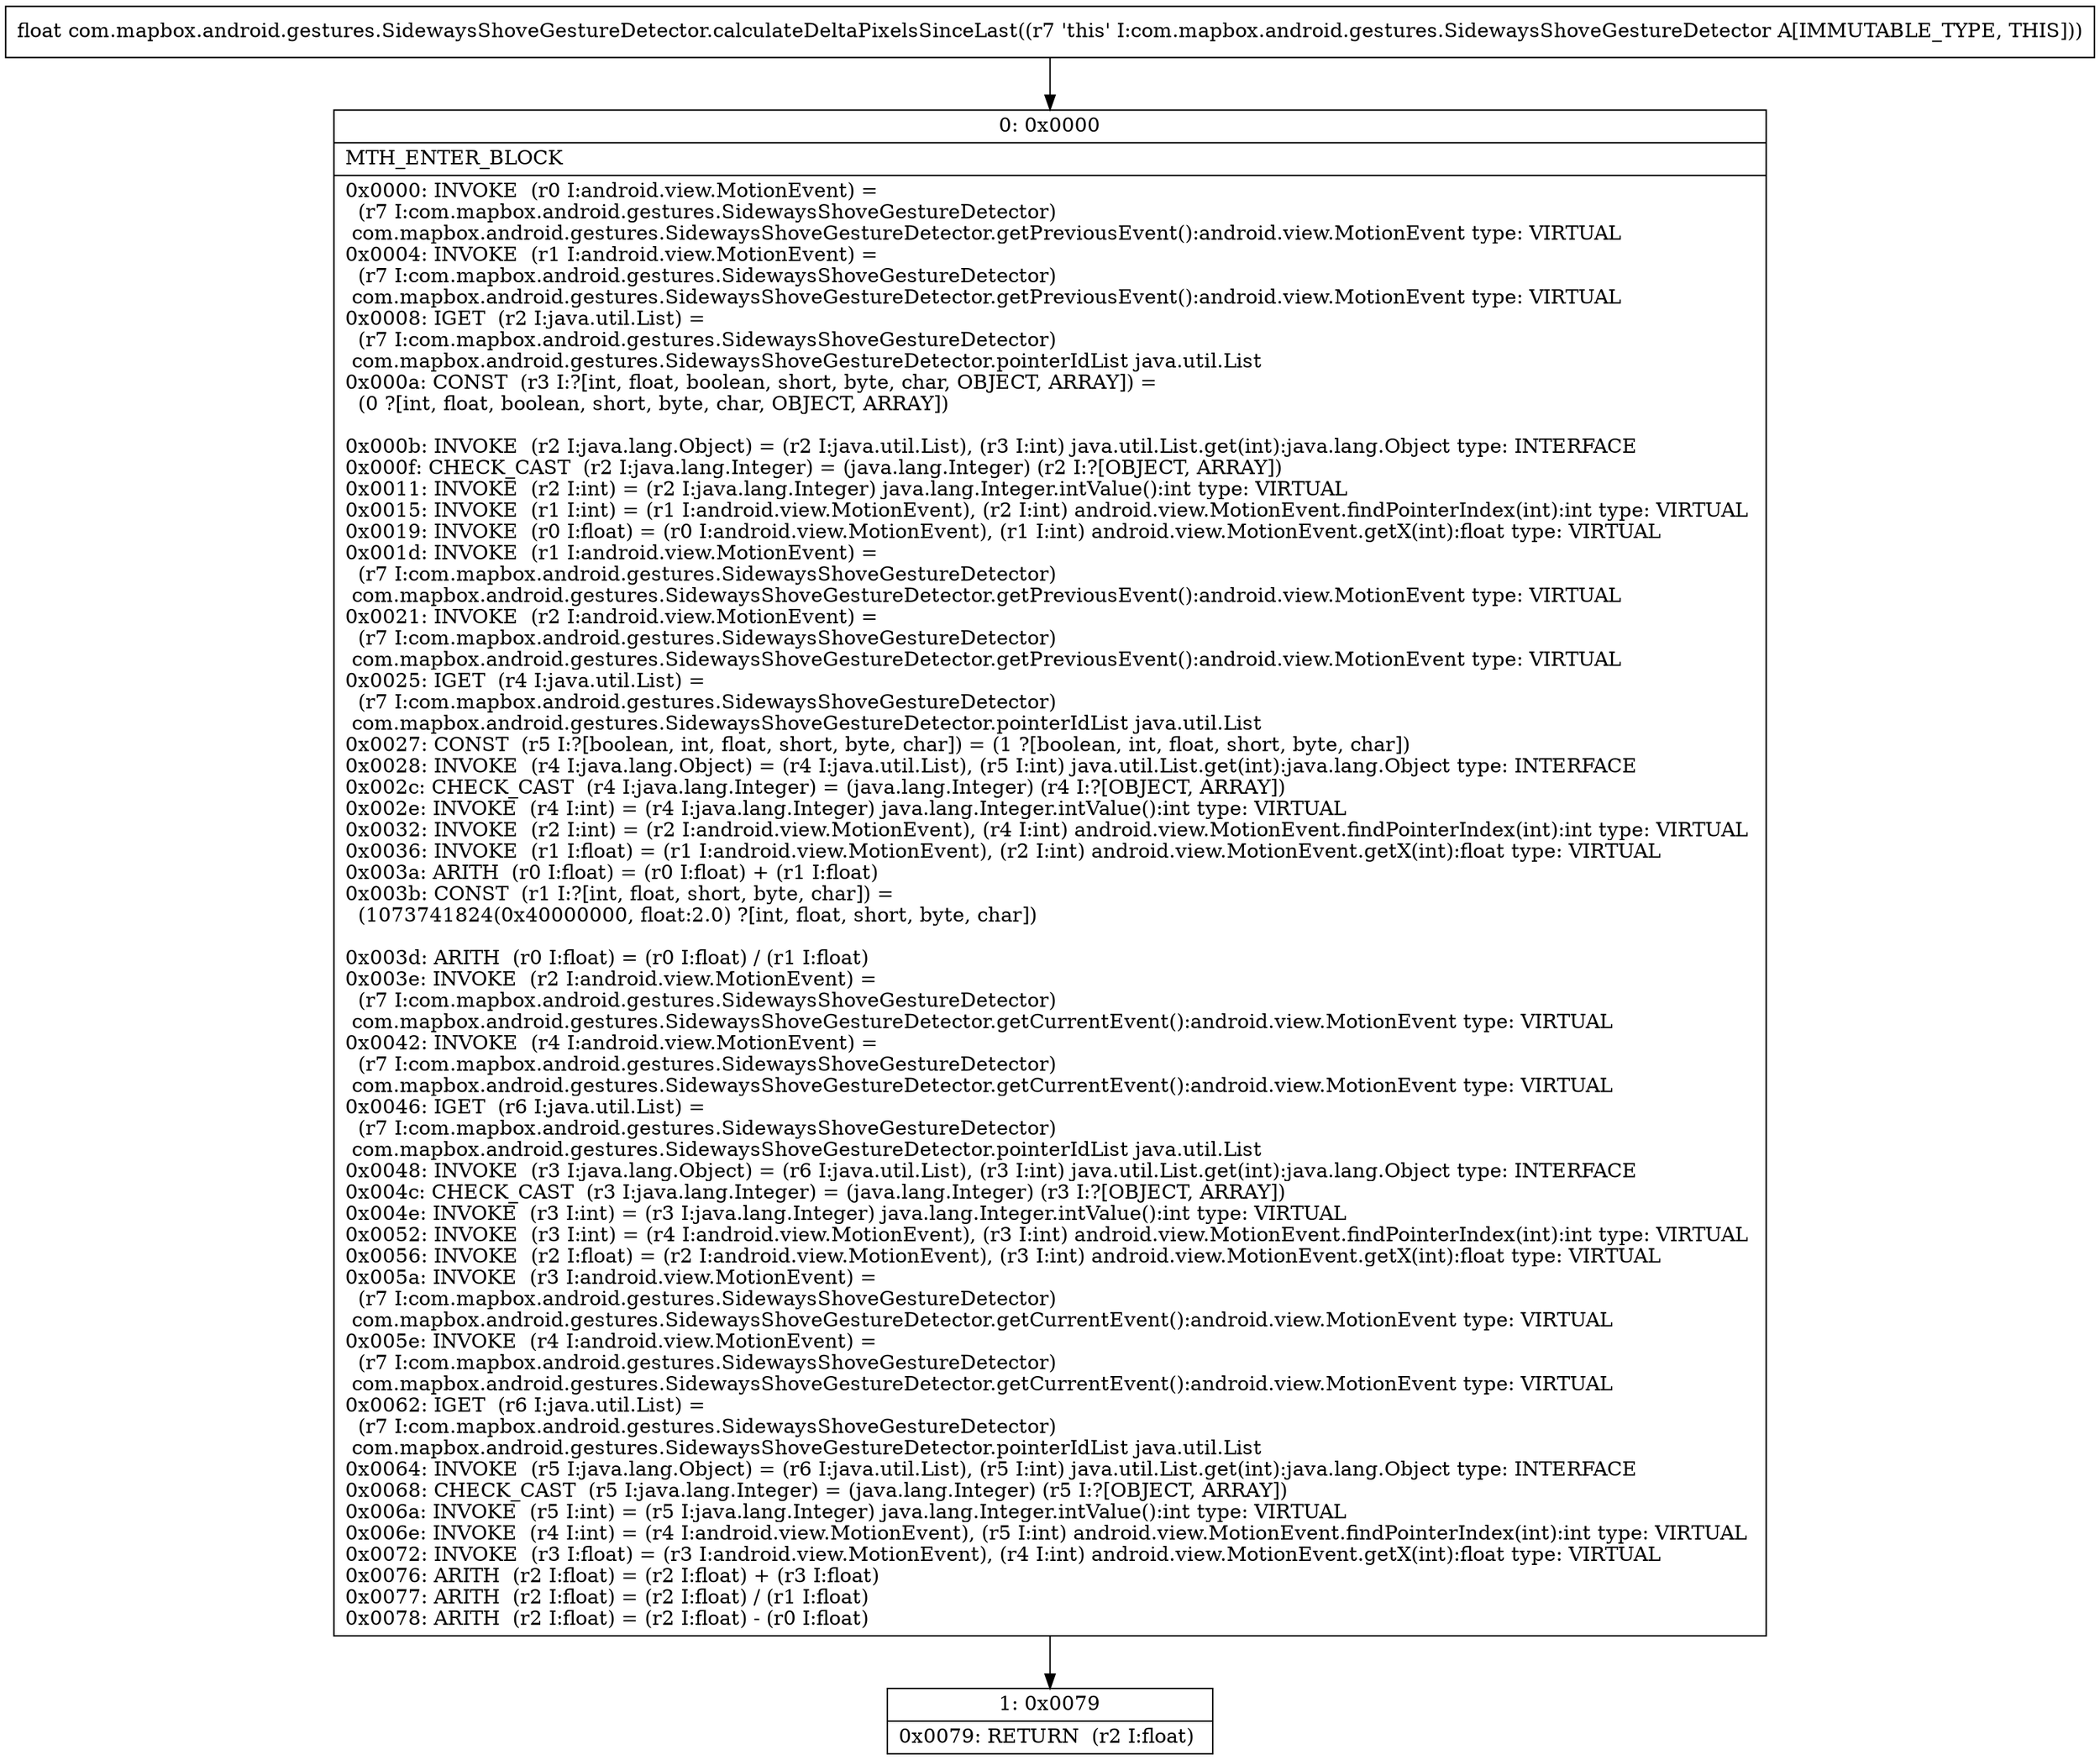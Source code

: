 digraph "CFG forcom.mapbox.android.gestures.SidewaysShoveGestureDetector.calculateDeltaPixelsSinceLast()F" {
Node_0 [shape=record,label="{0\:\ 0x0000|MTH_ENTER_BLOCK\l|0x0000: INVOKE  (r0 I:android.view.MotionEvent) = \l  (r7 I:com.mapbox.android.gestures.SidewaysShoveGestureDetector)\l com.mapbox.android.gestures.SidewaysShoveGestureDetector.getPreviousEvent():android.view.MotionEvent type: VIRTUAL \l0x0004: INVOKE  (r1 I:android.view.MotionEvent) = \l  (r7 I:com.mapbox.android.gestures.SidewaysShoveGestureDetector)\l com.mapbox.android.gestures.SidewaysShoveGestureDetector.getPreviousEvent():android.view.MotionEvent type: VIRTUAL \l0x0008: IGET  (r2 I:java.util.List) = \l  (r7 I:com.mapbox.android.gestures.SidewaysShoveGestureDetector)\l com.mapbox.android.gestures.SidewaysShoveGestureDetector.pointerIdList java.util.List \l0x000a: CONST  (r3 I:?[int, float, boolean, short, byte, char, OBJECT, ARRAY]) = \l  (0 ?[int, float, boolean, short, byte, char, OBJECT, ARRAY])\l \l0x000b: INVOKE  (r2 I:java.lang.Object) = (r2 I:java.util.List), (r3 I:int) java.util.List.get(int):java.lang.Object type: INTERFACE \l0x000f: CHECK_CAST  (r2 I:java.lang.Integer) = (java.lang.Integer) (r2 I:?[OBJECT, ARRAY]) \l0x0011: INVOKE  (r2 I:int) = (r2 I:java.lang.Integer) java.lang.Integer.intValue():int type: VIRTUAL \l0x0015: INVOKE  (r1 I:int) = (r1 I:android.view.MotionEvent), (r2 I:int) android.view.MotionEvent.findPointerIndex(int):int type: VIRTUAL \l0x0019: INVOKE  (r0 I:float) = (r0 I:android.view.MotionEvent), (r1 I:int) android.view.MotionEvent.getX(int):float type: VIRTUAL \l0x001d: INVOKE  (r1 I:android.view.MotionEvent) = \l  (r7 I:com.mapbox.android.gestures.SidewaysShoveGestureDetector)\l com.mapbox.android.gestures.SidewaysShoveGestureDetector.getPreviousEvent():android.view.MotionEvent type: VIRTUAL \l0x0021: INVOKE  (r2 I:android.view.MotionEvent) = \l  (r7 I:com.mapbox.android.gestures.SidewaysShoveGestureDetector)\l com.mapbox.android.gestures.SidewaysShoveGestureDetector.getPreviousEvent():android.view.MotionEvent type: VIRTUAL \l0x0025: IGET  (r4 I:java.util.List) = \l  (r7 I:com.mapbox.android.gestures.SidewaysShoveGestureDetector)\l com.mapbox.android.gestures.SidewaysShoveGestureDetector.pointerIdList java.util.List \l0x0027: CONST  (r5 I:?[boolean, int, float, short, byte, char]) = (1 ?[boolean, int, float, short, byte, char]) \l0x0028: INVOKE  (r4 I:java.lang.Object) = (r4 I:java.util.List), (r5 I:int) java.util.List.get(int):java.lang.Object type: INTERFACE \l0x002c: CHECK_CAST  (r4 I:java.lang.Integer) = (java.lang.Integer) (r4 I:?[OBJECT, ARRAY]) \l0x002e: INVOKE  (r4 I:int) = (r4 I:java.lang.Integer) java.lang.Integer.intValue():int type: VIRTUAL \l0x0032: INVOKE  (r2 I:int) = (r2 I:android.view.MotionEvent), (r4 I:int) android.view.MotionEvent.findPointerIndex(int):int type: VIRTUAL \l0x0036: INVOKE  (r1 I:float) = (r1 I:android.view.MotionEvent), (r2 I:int) android.view.MotionEvent.getX(int):float type: VIRTUAL \l0x003a: ARITH  (r0 I:float) = (r0 I:float) + (r1 I:float) \l0x003b: CONST  (r1 I:?[int, float, short, byte, char]) = \l  (1073741824(0x40000000, float:2.0) ?[int, float, short, byte, char])\l \l0x003d: ARITH  (r0 I:float) = (r0 I:float) \/ (r1 I:float) \l0x003e: INVOKE  (r2 I:android.view.MotionEvent) = \l  (r7 I:com.mapbox.android.gestures.SidewaysShoveGestureDetector)\l com.mapbox.android.gestures.SidewaysShoveGestureDetector.getCurrentEvent():android.view.MotionEvent type: VIRTUAL \l0x0042: INVOKE  (r4 I:android.view.MotionEvent) = \l  (r7 I:com.mapbox.android.gestures.SidewaysShoveGestureDetector)\l com.mapbox.android.gestures.SidewaysShoveGestureDetector.getCurrentEvent():android.view.MotionEvent type: VIRTUAL \l0x0046: IGET  (r6 I:java.util.List) = \l  (r7 I:com.mapbox.android.gestures.SidewaysShoveGestureDetector)\l com.mapbox.android.gestures.SidewaysShoveGestureDetector.pointerIdList java.util.List \l0x0048: INVOKE  (r3 I:java.lang.Object) = (r6 I:java.util.List), (r3 I:int) java.util.List.get(int):java.lang.Object type: INTERFACE \l0x004c: CHECK_CAST  (r3 I:java.lang.Integer) = (java.lang.Integer) (r3 I:?[OBJECT, ARRAY]) \l0x004e: INVOKE  (r3 I:int) = (r3 I:java.lang.Integer) java.lang.Integer.intValue():int type: VIRTUAL \l0x0052: INVOKE  (r3 I:int) = (r4 I:android.view.MotionEvent), (r3 I:int) android.view.MotionEvent.findPointerIndex(int):int type: VIRTUAL \l0x0056: INVOKE  (r2 I:float) = (r2 I:android.view.MotionEvent), (r3 I:int) android.view.MotionEvent.getX(int):float type: VIRTUAL \l0x005a: INVOKE  (r3 I:android.view.MotionEvent) = \l  (r7 I:com.mapbox.android.gestures.SidewaysShoveGestureDetector)\l com.mapbox.android.gestures.SidewaysShoveGestureDetector.getCurrentEvent():android.view.MotionEvent type: VIRTUAL \l0x005e: INVOKE  (r4 I:android.view.MotionEvent) = \l  (r7 I:com.mapbox.android.gestures.SidewaysShoveGestureDetector)\l com.mapbox.android.gestures.SidewaysShoveGestureDetector.getCurrentEvent():android.view.MotionEvent type: VIRTUAL \l0x0062: IGET  (r6 I:java.util.List) = \l  (r7 I:com.mapbox.android.gestures.SidewaysShoveGestureDetector)\l com.mapbox.android.gestures.SidewaysShoveGestureDetector.pointerIdList java.util.List \l0x0064: INVOKE  (r5 I:java.lang.Object) = (r6 I:java.util.List), (r5 I:int) java.util.List.get(int):java.lang.Object type: INTERFACE \l0x0068: CHECK_CAST  (r5 I:java.lang.Integer) = (java.lang.Integer) (r5 I:?[OBJECT, ARRAY]) \l0x006a: INVOKE  (r5 I:int) = (r5 I:java.lang.Integer) java.lang.Integer.intValue():int type: VIRTUAL \l0x006e: INVOKE  (r4 I:int) = (r4 I:android.view.MotionEvent), (r5 I:int) android.view.MotionEvent.findPointerIndex(int):int type: VIRTUAL \l0x0072: INVOKE  (r3 I:float) = (r3 I:android.view.MotionEvent), (r4 I:int) android.view.MotionEvent.getX(int):float type: VIRTUAL \l0x0076: ARITH  (r2 I:float) = (r2 I:float) + (r3 I:float) \l0x0077: ARITH  (r2 I:float) = (r2 I:float) \/ (r1 I:float) \l0x0078: ARITH  (r2 I:float) = (r2 I:float) \- (r0 I:float) \l}"];
Node_1 [shape=record,label="{1\:\ 0x0079|0x0079: RETURN  (r2 I:float) \l}"];
MethodNode[shape=record,label="{float com.mapbox.android.gestures.SidewaysShoveGestureDetector.calculateDeltaPixelsSinceLast((r7 'this' I:com.mapbox.android.gestures.SidewaysShoveGestureDetector A[IMMUTABLE_TYPE, THIS])) }"];
MethodNode -> Node_0;
Node_0 -> Node_1;
}

